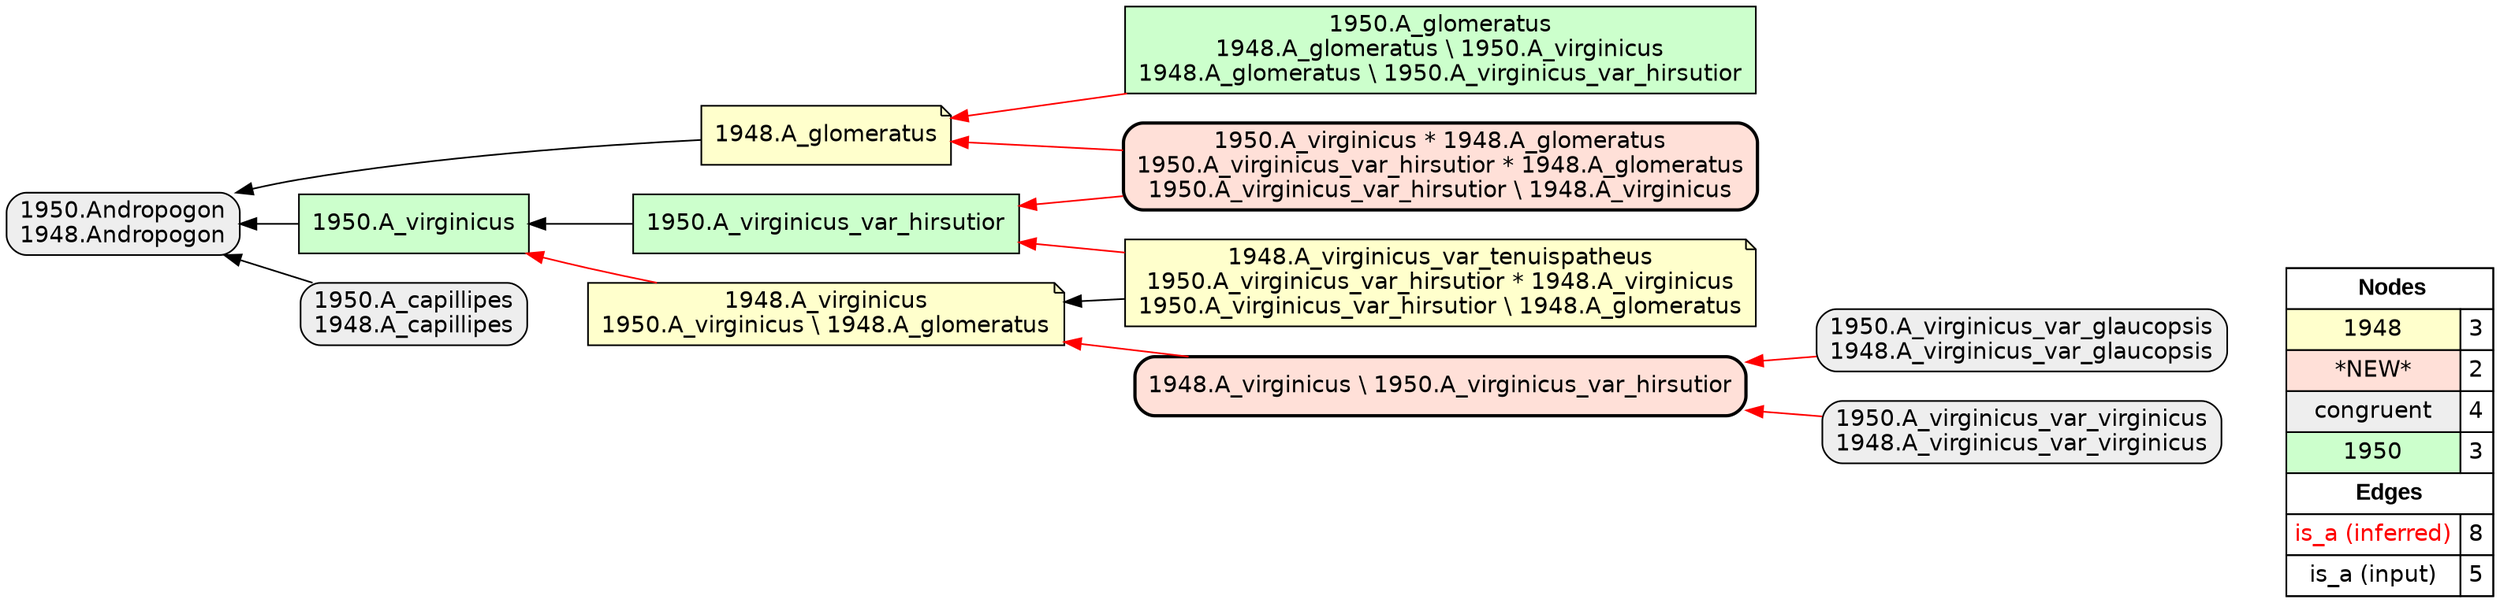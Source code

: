 digraph{
rankdir=RL
node[shape=note style=filled fillcolor="#FFFFCC" fontname="helvetica"] 
"1948.A_virginicus\n1950.A_virginicus \\ 1948.A_glomeratus"
"1948.A_glomeratus"
"1948.A_virginicus_var_tenuispatheus\n1950.A_virginicus_var_hirsutior * 1948.A_virginicus\n1950.A_virginicus_var_hirsutior \\ 1948.A_glomeratus"
node[shape=box style="filled,rounded,bold" fillcolor="#FFE0D8" fontname="helvetica"] 
"1948.A_virginicus \\ 1950.A_virginicus_var_hirsutior"
"1950.A_virginicus * 1948.A_glomeratus\n1950.A_virginicus_var_hirsutior * 1948.A_glomeratus\n1950.A_virginicus_var_hirsutior \\ 1948.A_virginicus"
node[shape=box style="filled,rounded" fillcolor="#EEEEEE" fontname="helvetica"] 
"1950.A_virginicus_var_glaucopsis\n1948.A_virginicus_var_glaucopsis"
"1950.A_capillipes\n1948.A_capillipes"
"1950.A_virginicus_var_virginicus\n1948.A_virginicus_var_virginicus"
"1950.Andropogon\n1948.Andropogon"
node[shape=box style=filled fillcolor="#CCFFCC" fontname="helvetica"] 
"1950.A_glomeratus\n1948.A_glomeratus \\ 1950.A_virginicus\n1948.A_glomeratus \\ 1950.A_virginicus_var_hirsutior"
"1950.A_virginicus"
"1950.A_virginicus_var_hirsutior"
edge[arrowhead=normal style=dotted color="#000000" constraint=true penwidth=1]
edge[arrowhead=normal style=solid color="#FF0000" constraint=true penwidth=1]
"1948.A_virginicus\n1950.A_virginicus \\ 1948.A_glomeratus" -> "1950.A_virginicus"
"1950.A_virginicus_var_virginicus\n1948.A_virginicus_var_virginicus" -> "1948.A_virginicus \\ 1950.A_virginicus_var_hirsutior"
"1950.A_virginicus_var_glaucopsis\n1948.A_virginicus_var_glaucopsis" -> "1948.A_virginicus \\ 1950.A_virginicus_var_hirsutior"
"1948.A_virginicus \\ 1950.A_virginicus_var_hirsutior" -> "1948.A_virginicus\n1950.A_virginicus \\ 1948.A_glomeratus"
"1950.A_glomeratus\n1948.A_glomeratus \\ 1950.A_virginicus\n1948.A_glomeratus \\ 1950.A_virginicus_var_hirsutior" -> "1948.A_glomeratus"
"1950.A_virginicus * 1948.A_glomeratus\n1950.A_virginicus_var_hirsutior * 1948.A_glomeratus\n1950.A_virginicus_var_hirsutior \\ 1948.A_virginicus" -> "1950.A_virginicus_var_hirsutior"
"1950.A_virginicus * 1948.A_glomeratus\n1950.A_virginicus_var_hirsutior * 1948.A_glomeratus\n1950.A_virginicus_var_hirsutior \\ 1948.A_virginicus" -> "1948.A_glomeratus"
"1948.A_virginicus_var_tenuispatheus\n1950.A_virginicus_var_hirsutior * 1948.A_virginicus\n1950.A_virginicus_var_hirsutior \\ 1948.A_glomeratus" -> "1950.A_virginicus_var_hirsutior"
edge[arrowhead=normal style=solid color="#000000" constraint=true penwidth=1]
"1948.A_virginicus_var_tenuispatheus\n1950.A_virginicus_var_hirsutior * 1948.A_virginicus\n1950.A_virginicus_var_hirsutior \\ 1948.A_glomeratus" -> "1948.A_virginicus\n1950.A_virginicus \\ 1948.A_glomeratus"
"1948.A_glomeratus" -> "1950.Andropogon\n1948.Andropogon"
"1950.A_capillipes\n1948.A_capillipes" -> "1950.Andropogon\n1948.Andropogon"
"1950.A_virginicus" -> "1950.Andropogon\n1948.Andropogon"
"1950.A_virginicus_var_hirsutior" -> "1950.A_virginicus"
node[shape=box] 
{rank=source Legend [fillcolor= white margin=0 label=< 
 <TABLE BORDER="0" CELLBORDER="1" CELLSPACING="0" CELLPADDING="4"> 
<TR> <TD COLSPAN="2"><font face="Arial Black"> Nodes</font></TD> </TR> 
<TR> 
 <TD bgcolor="#FFFFCC" fontname="helvetica">1948</TD> 
 <TD>3</TD> 
 </TR> 
<TR> 
 <TD bgcolor="#FFE0D8" fontname="helvetica">*NEW*</TD> 
 <TD>2</TD> 
 </TR> 
<TR> 
 <TD bgcolor="#EEEEEE" fontname="helvetica">congruent</TD> 
 <TD>4</TD> 
 </TR> 
<TR> 
 <TD bgcolor="#CCFFCC" fontname="helvetica">1950</TD> 
 <TD>3</TD> 
 </TR> 
<TR> <TD COLSPAN="2"><font face = "Arial Black"> Edges </font></TD> </TR> 
<TR> 
 <TD><font color ="#FF0000">is_a (inferred)</font></TD><TD>8</TD>
</TR>
<TR> 
 <TD><font color ="#000000">is_a (input)</font></TD><TD>5</TD>
</TR>
</TABLE> 
 >] } 
}